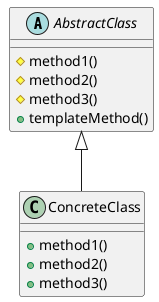 @startuml

abstract class AbstractClass {
    #method1()
    #method2()
    #method3()
    +templateMethod()
}
class ConcreteClass {
    +method1()
    +method2()
    +method3()
}

AbstractClass <|--ConcreteClass

@enduml